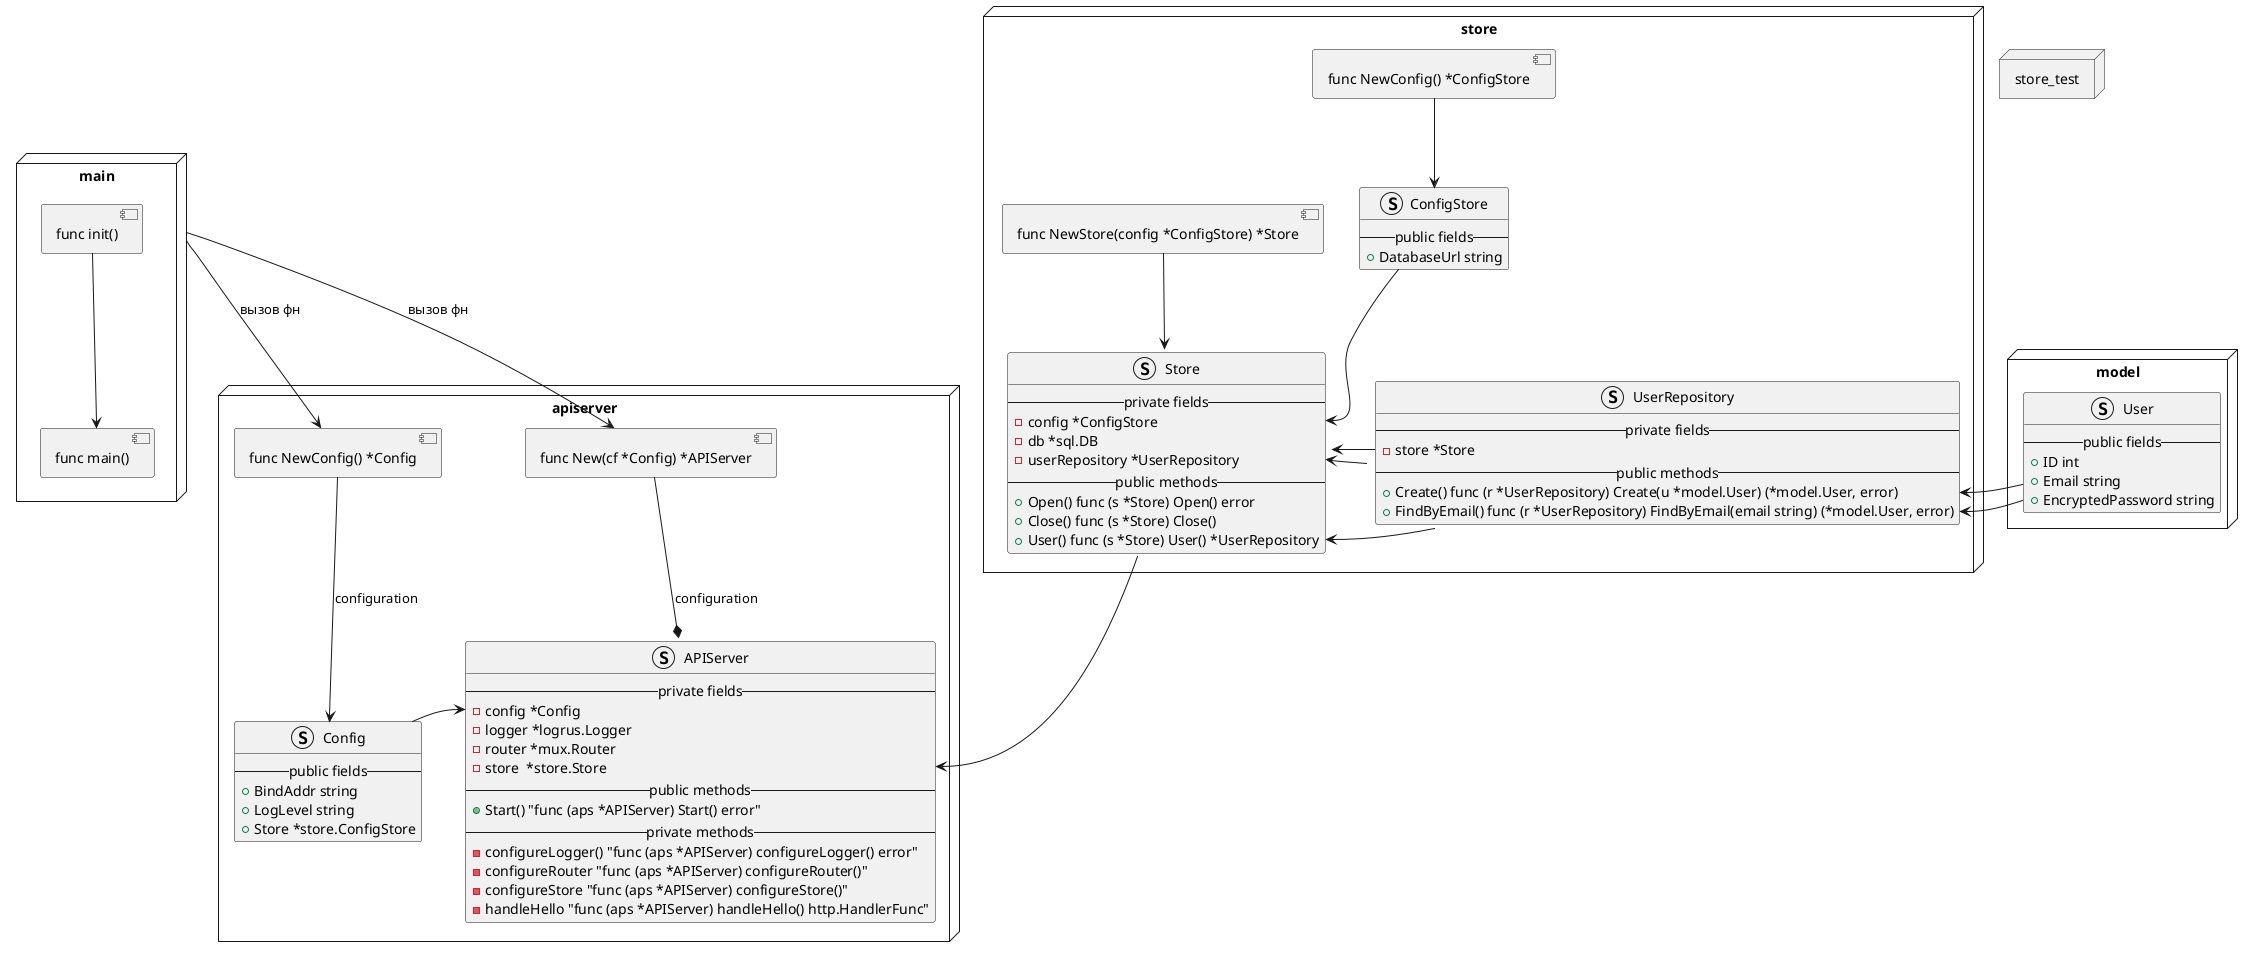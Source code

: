 @startuml
package main <<Node>>{

component init [
func init()
]
component main [
func main()
]
init --> main
}



package apiserver <<Node>>{
struct Config {
    --public fields--
	+ BindAddr string
	+ LogLevel string
	+ {field} Store *store.ConfigStore
}
struct APIServer {
    --private fields--
	{field} - config *Config
	{field} - logger *logrus.Logger
	{field} - router *mux.Router
	{field} - store  *store.Store
	--public methods--
	{method} +Start() "func (aps *APIServer) Start() error"
	--private methods--
	{method} -configureLogger() "func (aps *APIServer) configureLogger() error"
	{method} -configureRouter "func (aps *APIServer) configureRouter()"
	{method} -configureStore "func (aps *APIServer) configureStore()"
	{method} -handleHello "func (aps *APIServer) handleHello() http.HandlerFunc"
}
Config -> APIServer::config

component NewConfigAPIServer [
func NewConfig() *Config
]

component NewAPIServer [
func New(cf *Config) *APIServer
]

NewConfigAPIServer --> Config : configuration
NewAPIServer --*APIServer : configuration

}

main -->  NewConfigAPIServer : вызов фн
main --> NewAPIServer : вызов фн

package model <<Node>>{
 struct User{
    --public fields--
	+ ID int
	+ Email string
	+ EncryptedPassword string
}
}
package store <<Node>>{
struct Store{
    --private fields--
	{field} - config *ConfigStore
	{field} - db *sql.DB
	{field} - userRepository *UserRepository
	--public methods--
	{field} + Open() func (s *Store) Open() error
	{field} + Close() func (s *Store) Close()
	{field} + User() func (s *Store) User() *UserRepository
}
struct ConfigStore{
--public fields--
	+ DatabaseUrl string
}
struct UserRepository{
    --private fields--
	- store *Store
	--public methods--
	{field} + Create() func (r *UserRepository) Create(u *model.User) (*model.User, error)
	{field} + FindByEmail() func (r *UserRepository) FindByEmail(email string) (*model.User, error)
}
ConfigStore --> Store::config
Store::userRepository <-- UserRepository
Store::User <-- UserRepository

component NewStore [
func NewStore(config *ConfigStore) *Store]
NewStore --> Store
component NewConfig [
func NewConfig() *ConfigStore]
NewConfig --> ConfigStore
}

Store <- UserRepository::store
User -> UserRepository::Create
User -> UserRepository::FindByEmail
Store --> APIServer::store

package store_test <<Node>>{
}




@enduml